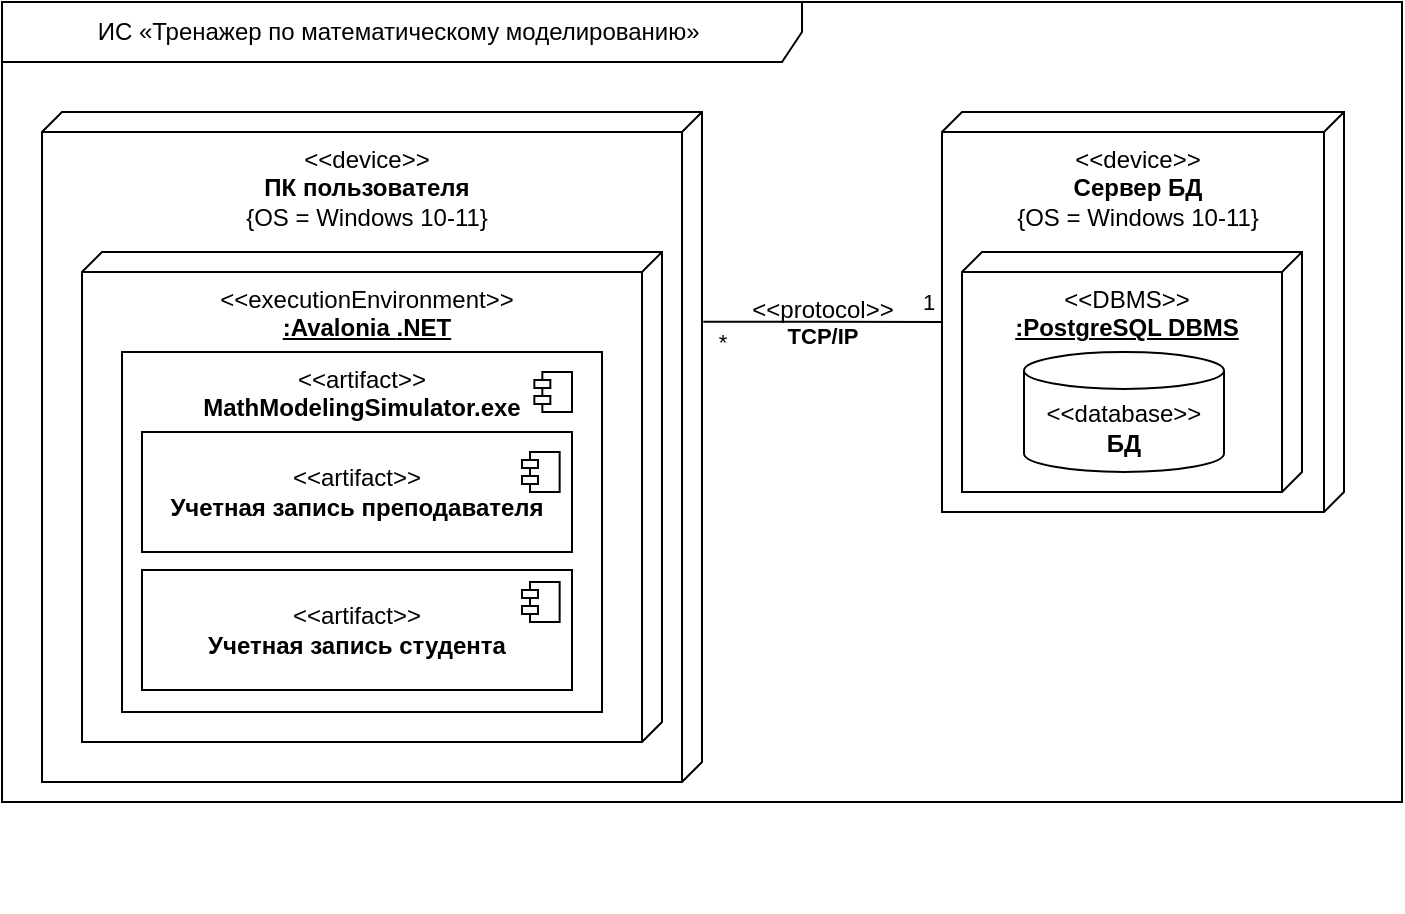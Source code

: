 <mxfile version="24.4.8" type="device">
  <diagram name="Page-1" id="b5b7bab2-c9e2-2cf4-8b2a-24fd1a2a6d21">
    <mxGraphModel dx="947" dy="473" grid="1" gridSize="10" guides="1" tooltips="1" connect="1" arrows="1" fold="1" page="1" pageScale="1" pageWidth="827" pageHeight="1169" background="none" math="0" shadow="0">
      <root>
        <mxCell id="0" />
        <mxCell id="1" parent="0" />
        <mxCell id="D6oPLpbd5tidOUXxitay-12" value="ИС «Тренажер по математическому моделированию»&amp;nbsp;" style="shape=umlFrame;whiteSpace=wrap;html=1;pointerEvents=0;recursiveResize=0;container=1;collapsible=0;width=400;height=30;verticalAlign=middle;" parent="1" vertex="1">
          <mxGeometry x="10" y="20" width="700" height="400" as="geometry" />
        </mxCell>
        <mxCell id="RpNZIPVwqPLPocjkWoGm-72" value="&lt;div&gt;&lt;span style=&quot;text-align: left;&quot;&gt;&amp;lt;&amp;lt;device&amp;gt;&amp;gt;&lt;/span&gt;&lt;span style=&quot;background-color: initial;&quot;&gt;&lt;br&gt;&lt;/span&gt;&lt;/div&gt;&lt;div&gt;&lt;b&gt;&lt;span style=&quot;background-color: initial;&quot;&gt;ПК пользователя&lt;/span&gt;&lt;br&gt;&lt;/b&gt;&lt;/div&gt;&lt;div&gt;{OS = Windows 10-11}&lt;/div&gt;" style="verticalAlign=top;align=center;shape=cube;size=10;direction=south;fontStyle=0;html=1;boundedLbl=1;spacingLeft=5;whiteSpace=wrap;" parent="D6oPLpbd5tidOUXxitay-12" vertex="1">
          <mxGeometry x="20" y="55" width="330" height="335" as="geometry" />
        </mxCell>
        <mxCell id="RpNZIPVwqPLPocjkWoGm-159" value="&lt;div&gt;&lt;span style=&quot;text-align: left;&quot;&gt;&amp;lt;&amp;lt;&lt;/span&gt;&lt;span style=&quot;background-color: initial;&quot;&gt;executionEnvironment&lt;/span&gt;&lt;span style=&quot;text-align: left;&quot;&gt;&amp;gt;&amp;gt;&lt;/span&gt;&lt;span style=&quot;background-color: initial;&quot;&gt;&lt;br&gt;&lt;/span&gt;&lt;/div&gt;&lt;b&gt;&lt;u&gt;:Avalonia&amp;nbsp;&lt;/u&gt;&lt;/b&gt;&lt;b&gt;&lt;u&gt;.NET&lt;/u&gt;&lt;/b&gt;" style="verticalAlign=top;align=center;shape=cube;size=10;direction=south;html=1;boundedLbl=1;spacingLeft=5;whiteSpace=wrap;" parent="D6oPLpbd5tidOUXxitay-12" vertex="1">
          <mxGeometry x="40" y="125" width="290" height="245" as="geometry" />
        </mxCell>
        <mxCell id="RpNZIPVwqPLPocjkWoGm-130" value="" style="group" parent="D6oPLpbd5tidOUXxitay-12" vertex="1" connectable="0">
          <mxGeometry x="40" y="175" width="260" height="280" as="geometry" />
        </mxCell>
        <mxCell id="RpNZIPVwqPLPocjkWoGm-131" value="&lt;div&gt;&lt;span style=&quot;text-align: left;&quot;&gt;&amp;lt;&amp;lt;artifact&amp;gt;&amp;gt;&lt;/span&gt;&lt;span style=&quot;background-color: initial;&quot;&gt;&lt;br&gt;&lt;/span&gt;&lt;/div&gt;&lt;div&gt;&lt;span style=&quot;background-color: initial;&quot;&gt;&lt;b&gt;MathModelingSimulator&lt;/b&gt;&lt;/span&gt;&lt;b&gt;.exe&lt;/b&gt;&lt;/div&gt;" style="html=1;align=center;verticalAlign=top;dashed=0;whiteSpace=wrap;" parent="RpNZIPVwqPLPocjkWoGm-130" vertex="1">
          <mxGeometry x="20" width="240" height="180" as="geometry" />
        </mxCell>
        <mxCell id="RpNZIPVwqPLPocjkWoGm-139" value="&lt;div&gt;&lt;span style=&quot;text-align: left;&quot;&gt;&amp;lt;&amp;lt;&lt;/span&gt;&lt;span style=&quot;text-align: left;&quot;&gt;artifact&lt;/span&gt;&lt;span style=&quot;text-align: left; background-color: initial;&quot;&gt;&amp;gt;&amp;gt;&lt;/span&gt;&lt;/div&gt;&lt;div&gt;&lt;b&gt;Учетная запись преподавателя&lt;/b&gt;&lt;/div&gt;" style="html=1;align=center;verticalAlign=middle;dashed=0;whiteSpace=wrap;" parent="RpNZIPVwqPLPocjkWoGm-130" vertex="1">
          <mxGeometry x="30" y="40" width="215" height="60" as="geometry" />
        </mxCell>
        <mxCell id="RpNZIPVwqPLPocjkWoGm-140" value="&lt;div&gt;&lt;span style=&quot;text-align: left;&quot;&gt;&amp;lt;&amp;lt;&lt;/span&gt;&lt;span style=&quot;text-align: left;&quot;&gt;artifact&lt;/span&gt;&lt;span style=&quot;text-align: left; background-color: initial;&quot;&gt;&amp;gt;&amp;gt;&lt;/span&gt;&lt;/div&gt;&lt;div&gt;&lt;b&gt;Учетная запись студента&lt;/b&gt;&lt;/div&gt;" style="html=1;align=center;verticalAlign=middle;dashed=0;whiteSpace=wrap;" parent="RpNZIPVwqPLPocjkWoGm-130" vertex="1">
          <mxGeometry x="30" y="109" width="215" height="60" as="geometry" />
        </mxCell>
        <mxCell id="RpNZIPVwqPLPocjkWoGm-143" value="" style="shape=module;jettyWidth=8;jettyHeight=4;" parent="RpNZIPVwqPLPocjkWoGm-130" vertex="1">
          <mxGeometry x="220" y="50" width="18.82" height="20" as="geometry" />
        </mxCell>
        <mxCell id="RpNZIPVwqPLPocjkWoGm-145" value="" style="shape=module;jettyWidth=8;jettyHeight=4;" parent="RpNZIPVwqPLPocjkWoGm-130" vertex="1">
          <mxGeometry x="220" y="115" width="18.82" height="20" as="geometry" />
        </mxCell>
        <mxCell id="RpNZIPVwqPLPocjkWoGm-158" value="" style="shape=module;jettyWidth=8;jettyHeight=4;" parent="RpNZIPVwqPLPocjkWoGm-130" vertex="1">
          <mxGeometry x="226.18" y="10" width="18.82" height="20" as="geometry" />
        </mxCell>
        <mxCell id="D6oPLpbd5tidOUXxitay-5" value="&lt;div&gt;&lt;span style=&quot;text-align: left;&quot;&gt;&amp;lt;&amp;lt;device&amp;gt;&amp;gt;&lt;/span&gt;&lt;span style=&quot;background-color: initial;&quot;&gt;&lt;br&gt;&lt;/span&gt;&lt;/div&gt;&lt;div&gt;&lt;b&gt;&lt;span style=&quot;background-color: initial;&quot;&gt;Сервер БД&lt;/span&gt;&lt;br&gt;&lt;/b&gt;&lt;/div&gt;&lt;div&gt;{OS = Windows 10-11}&lt;/div&gt;" style="verticalAlign=top;align=center;shape=cube;size=10;direction=south;fontStyle=0;html=1;boundedLbl=1;spacingLeft=5;whiteSpace=wrap;" parent="D6oPLpbd5tidOUXxitay-12" vertex="1">
          <mxGeometry x="470.0" y="55" width="201" height="200" as="geometry" />
        </mxCell>
        <mxCell id="D6oPLpbd5tidOUXxitay-6" value="&lt;div&gt;&lt;span style=&quot;text-align: left;&quot;&gt;&amp;lt;&amp;lt;&lt;/span&gt;DBMS&lt;span style=&quot;text-align: left;&quot;&gt;&amp;gt;&amp;gt;&lt;/span&gt;&lt;span style=&quot;background-color: initial;&quot;&gt;&lt;br&gt;&lt;/span&gt;&lt;/div&gt;&lt;b&gt;&lt;u&gt;:PostgreSQL DBMS&lt;/u&gt;&lt;/b&gt;" style="verticalAlign=top;align=center;shape=cube;size=10;direction=south;html=1;boundedLbl=1;spacingLeft=5;whiteSpace=wrap;" parent="D6oPLpbd5tidOUXxitay-5" vertex="1">
          <mxGeometry width="170" height="120" relative="1" as="geometry">
            <mxPoint x="10" y="70" as="offset" />
          </mxGeometry>
        </mxCell>
        <mxCell id="RpNZIPVwqPLPocjkWoGm-22" value="&amp;lt;&amp;lt;database&amp;gt;&amp;gt;&lt;br&gt;&lt;b&gt;БД&lt;/b&gt;" style="shape=cylinder3;whiteSpace=wrap;html=1;boundedLbl=1;backgroundOutline=1;size=9.222;" parent="D6oPLpbd5tidOUXxitay-5" vertex="1">
          <mxGeometry x="41" y="120" width="100" height="60" as="geometry" />
        </mxCell>
        <mxCell id="RpNZIPVwqPLPocjkWoGm-161" style="edgeStyle=orthogonalEdgeStyle;rounded=0;orthogonalLoop=1;jettySize=auto;html=1;entryX=0;entryY=0;entryDx=105;entryDy=201;entryPerimeter=0;endArrow=none;endFill=0;exitX=0.313;exitY=-0.002;exitDx=0;exitDy=0;exitPerimeter=0;" parent="D6oPLpbd5tidOUXxitay-12" source="RpNZIPVwqPLPocjkWoGm-72" target="D6oPLpbd5tidOUXxitay-5" edge="1">
          <mxGeometry relative="1" as="geometry" />
        </mxCell>
        <mxCell id="RpNZIPVwqPLPocjkWoGm-162" value="&lt;div style=&quot;font-size: 12px; text-wrap: wrap;&quot;&gt;&lt;span style=&quot;text-align: left;&quot;&gt;&amp;lt;&amp;lt;protocol&lt;/span&gt;&lt;span style=&quot;text-align: left;&quot;&gt;&amp;gt;&amp;gt;&lt;/span&gt;&lt;/div&gt;&lt;b&gt;TCP/IP&lt;/b&gt;" style="edgeLabel;html=1;align=center;verticalAlign=middle;resizable=0;points=[];labelBackgroundColor=none;" parent="RpNZIPVwqPLPocjkWoGm-161" vertex="1" connectable="0">
          <mxGeometry x="-0.04" y="-2" relative="1" as="geometry">
            <mxPoint x="2" y="-2" as="offset" />
          </mxGeometry>
        </mxCell>
        <mxCell id="RpNZIPVwqPLPocjkWoGm-169" value="1" style="edgeLabel;html=1;align=center;verticalAlign=middle;resizable=0;points=[];" parent="RpNZIPVwqPLPocjkWoGm-161" vertex="1" connectable="0">
          <mxGeometry x="0.793" relative="1" as="geometry">
            <mxPoint x="5" y="-10" as="offset" />
          </mxGeometry>
        </mxCell>
        <mxCell id="RpNZIPVwqPLPocjkWoGm-170" value="*" style="edgeLabel;html=1;align=center;verticalAlign=middle;resizable=0;points=[];labelBackgroundColor=none;" parent="RpNZIPVwqPLPocjkWoGm-161" vertex="1" connectable="0">
          <mxGeometry x="-0.864" y="-1" relative="1" as="geometry">
            <mxPoint x="1" y="9" as="offset" />
          </mxGeometry>
        </mxCell>
        <mxCell id="saUAOCsWELixqcHJyQ8R-1" value="1" style="edgeLabel;html=1;align=center;verticalAlign=middle;resizable=0;points=[];" parent="RpNZIPVwqPLPocjkWoGm-161" vertex="1" connectable="0">
          <mxGeometry x="0.793" relative="1" as="geometry">
            <mxPoint x="5" y="-10" as="offset" />
          </mxGeometry>
        </mxCell>
      </root>
    </mxGraphModel>
  </diagram>
</mxfile>

